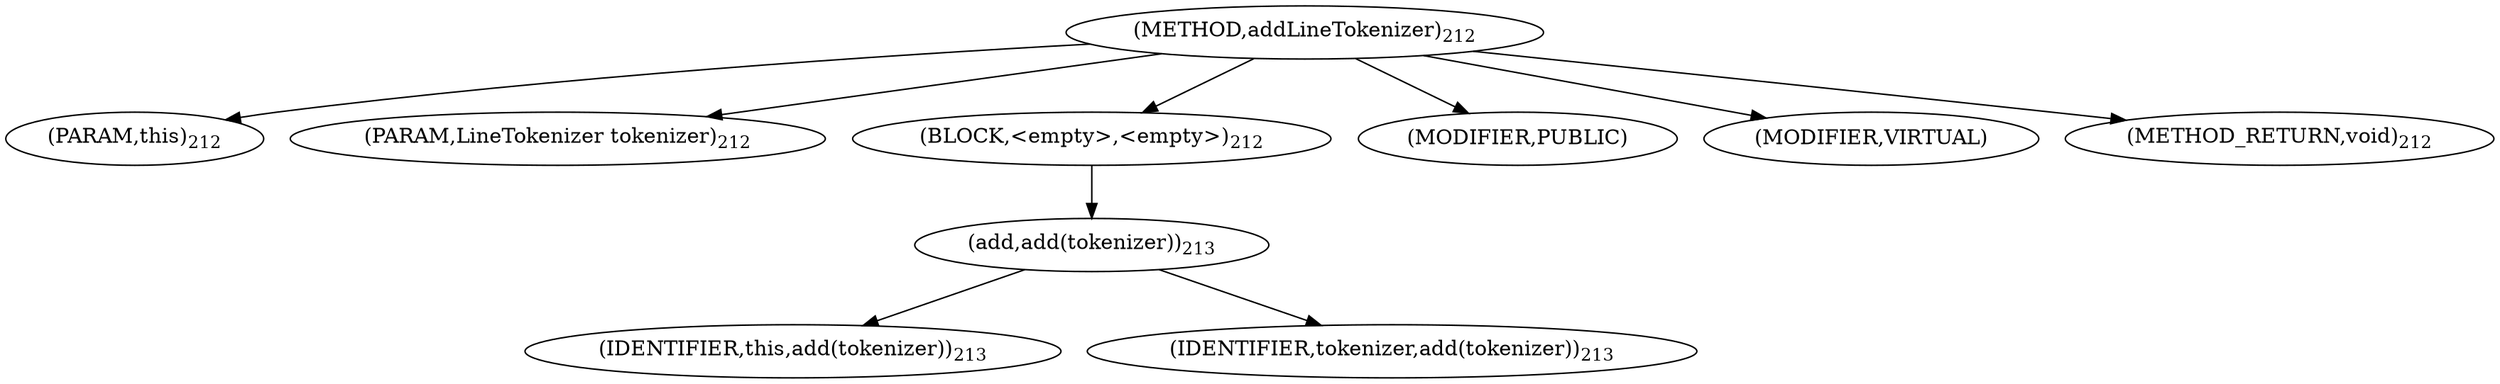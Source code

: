 digraph "addLineTokenizer" {  
"479" [label = <(METHOD,addLineTokenizer)<SUB>212</SUB>> ]
"16" [label = <(PARAM,this)<SUB>212</SUB>> ]
"480" [label = <(PARAM,LineTokenizer tokenizer)<SUB>212</SUB>> ]
"481" [label = <(BLOCK,&lt;empty&gt;,&lt;empty&gt;)<SUB>212</SUB>> ]
"482" [label = <(add,add(tokenizer))<SUB>213</SUB>> ]
"15" [label = <(IDENTIFIER,this,add(tokenizer))<SUB>213</SUB>> ]
"483" [label = <(IDENTIFIER,tokenizer,add(tokenizer))<SUB>213</SUB>> ]
"484" [label = <(MODIFIER,PUBLIC)> ]
"485" [label = <(MODIFIER,VIRTUAL)> ]
"486" [label = <(METHOD_RETURN,void)<SUB>212</SUB>> ]
  "479" -> "16" 
  "479" -> "480" 
  "479" -> "481" 
  "479" -> "484" 
  "479" -> "485" 
  "479" -> "486" 
  "481" -> "482" 
  "482" -> "15" 
  "482" -> "483" 
}
